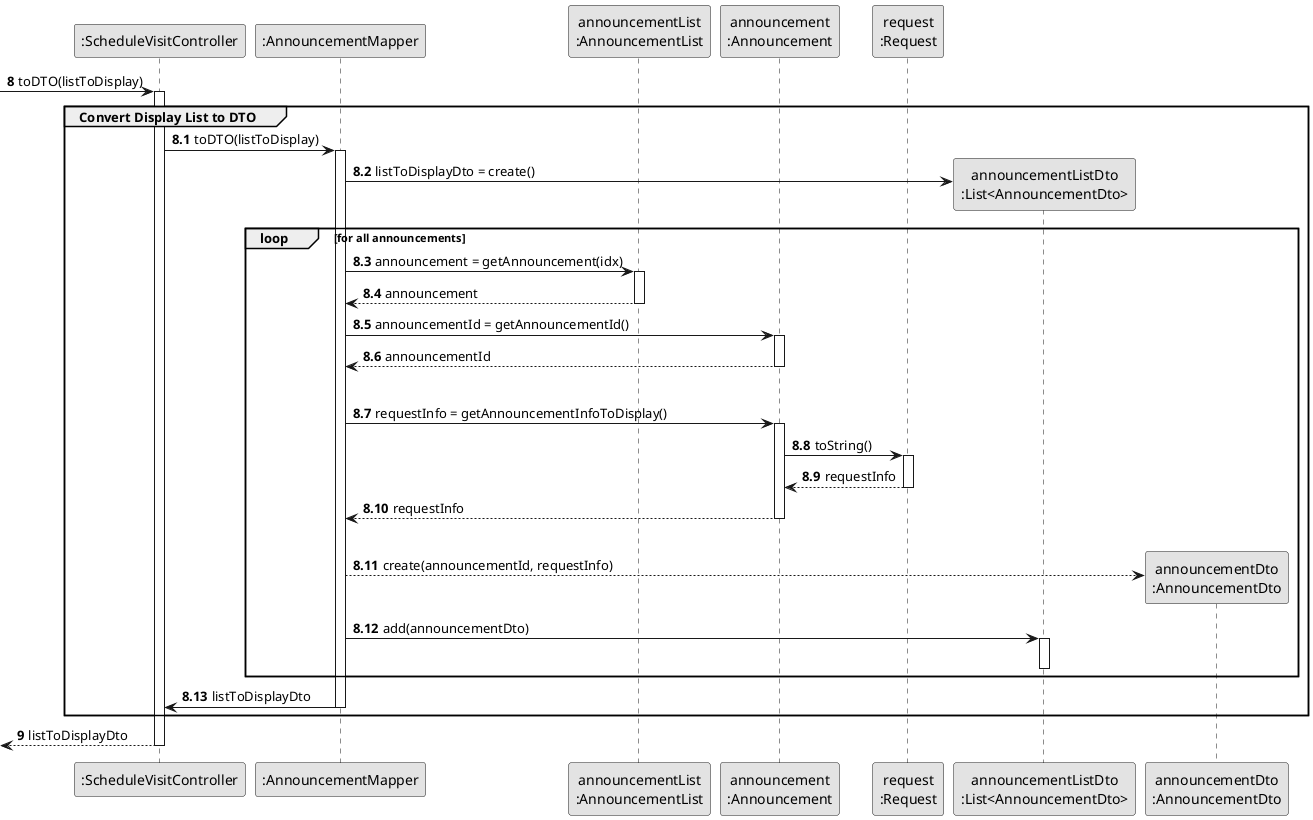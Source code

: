@startuml
skinparam monochrome true
skinparam packageStyle rectangle
skinparam shadowing false


participant ":ScheduleVisitController" as CTRL
participant ":AnnouncementMapper" as MAPPER
participant "announcementList\n:AnnouncementList" as LISTCLASS
participant "announcement\n:Announcement" as ANNOUNCE
participant "request\n:Request" as REQUEST
'participant "property\n:Property" as PROPERTY
'participant "residence\n:Residence" as RESIDENCE
'participant "house\n:House" as HOUSE
participant "announcementListDto\n:List<AnnouncementDto>" as LISTDTO
participant "announcementDto\n:AnnouncementDto" as ANCDTO


autonumber 8

 -> CTRL : toDTO(listToDisplay)

activate CTRL

    autonumber 8.1

    group Convert Display List to DTO

        CTRL -> MAPPER : toDTO(listToDisplay)
        activate MAPPER

        MAPPER -> LISTDTO** : listToDisplayDto = create()

        loop for all announcements

        MAPPER -> LISTCLASS : announcement = getAnnouncement(idx)
        activate LISTCLASS

            LISTCLASS --> MAPPER : announcement
        deactivate LISTCLASS

        MAPPER -> ANNOUNCE : announcementId = getAnnouncementId()
        activate ANNOUNCE

        ANNOUNCE --> MAPPER : announcementId
        deactivate ANNOUNCE
|||
        MAPPER -> ANNOUNCE : requestInfo = getAnnouncementInfoToDisplay()
        activate ANNOUNCE

            ANNOUNCE -> REQUEST : toString()
            activate REQUEST

                REQUEST --> ANNOUNCE : requestInfo
            deactivate REQUEST

            ANNOUNCE --> MAPPER : requestInfo
        deactivate ANNOUNCE
|||

        MAPPER --> ANCDTO**: create(announcementId, requestInfo)

        MAPPER -> LISTDTO : add(announcementDto)
        activate LISTDTO
        deactivate LISTDTO

        end loop

        MAPPER -> CTRL : listToDisplayDto
        deactivate MAPPER

    end group

    autonumber 9
    <-- CTRL  : listToDisplayDto
deactivate CTRL

@enduml